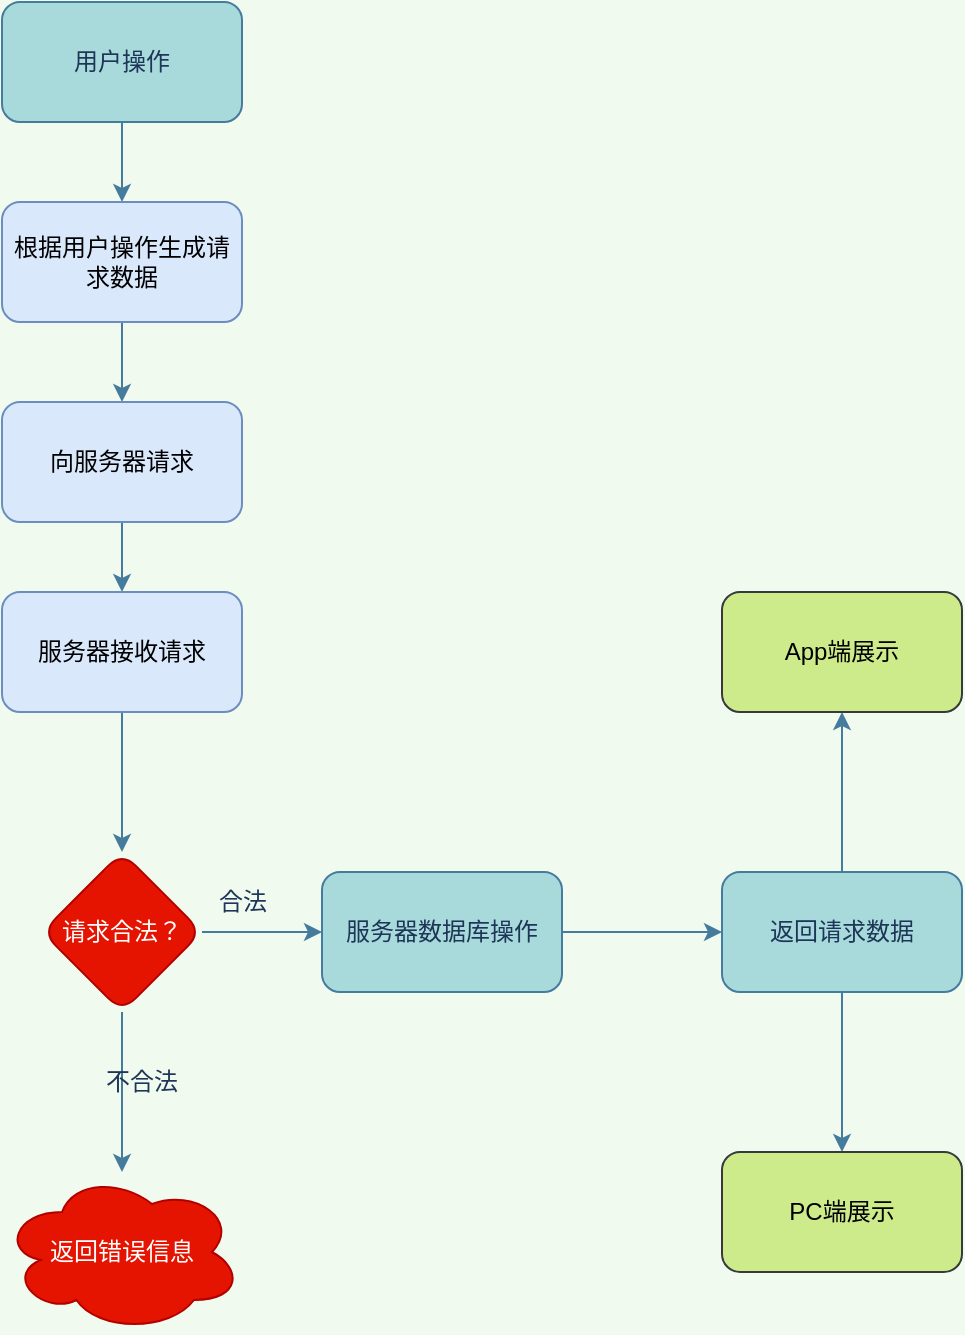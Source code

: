 <mxfile version="14.5.0" type="github">
  <diagram id="80ylbfmTlD60WJI6vFf6" name="Page-1">
    <mxGraphModel dx="2249" dy="762" grid="1" gridSize="10" guides="1" tooltips="1" connect="1" arrows="1" fold="1" page="1" pageScale="1" pageWidth="827" pageHeight="1169" background="#F1FAEE" math="0" shadow="0">
      <root>
        <mxCell id="0" />
        <mxCell id="1" parent="0" />
        <mxCell id="9JsJorUlx26WbjZtNGR6-43" value="" style="edgeStyle=orthogonalEdgeStyle;curved=0;rounded=1;sketch=0;orthogonalLoop=1;jettySize=auto;html=1;strokeColor=#457B9D;fillColor=#A8DADC;fontColor=#1D3557;" edge="1" parent="1" source="9JsJorUlx26WbjZtNGR6-1" target="9JsJorUlx26WbjZtNGR6-42">
          <mxGeometry relative="1" as="geometry" />
        </mxCell>
        <mxCell id="9JsJorUlx26WbjZtNGR6-1" value="用户操作" style="rounded=1;whiteSpace=wrap;html=1;fillColor=#A8DADC;strokeColor=#457B9D;fontColor=#1D3557;" vertex="1" parent="1">
          <mxGeometry x="-480" y="230" width="120" height="60" as="geometry" />
        </mxCell>
        <mxCell id="9JsJorUlx26WbjZtNGR6-45" value="" style="edgeStyle=orthogonalEdgeStyle;curved=0;rounded=1;sketch=0;orthogonalLoop=1;jettySize=auto;html=1;strokeColor=#457B9D;fillColor=#A8DADC;fontColor=#1D3557;" edge="1" parent="1" source="9JsJorUlx26WbjZtNGR6-42" target="9JsJorUlx26WbjZtNGR6-44">
          <mxGeometry relative="1" as="geometry" />
        </mxCell>
        <mxCell id="9JsJorUlx26WbjZtNGR6-42" value="根据用户操作生成请求数据" style="whiteSpace=wrap;html=1;rounded=1;strokeColor=#6c8ebf;fillColor=#dae8fc;" vertex="1" parent="1">
          <mxGeometry x="-480" y="330" width="120" height="60" as="geometry" />
        </mxCell>
        <mxCell id="9JsJorUlx26WbjZtNGR6-47" value="" style="edgeStyle=orthogonalEdgeStyle;curved=0;rounded=1;sketch=0;orthogonalLoop=1;jettySize=auto;html=1;strokeColor=#457B9D;fillColor=#A8DADC;fontColor=#1D3557;" edge="1" parent="1" source="9JsJorUlx26WbjZtNGR6-44" target="9JsJorUlx26WbjZtNGR6-46">
          <mxGeometry relative="1" as="geometry" />
        </mxCell>
        <mxCell id="9JsJorUlx26WbjZtNGR6-44" value="向服务器请求" style="whiteSpace=wrap;html=1;rounded=1;strokeColor=#6c8ebf;fillColor=#dae8fc;" vertex="1" parent="1">
          <mxGeometry x="-480" y="430" width="120" height="60" as="geometry" />
        </mxCell>
        <mxCell id="9JsJorUlx26WbjZtNGR6-49" value="" style="edgeStyle=orthogonalEdgeStyle;curved=0;rounded=1;sketch=0;orthogonalLoop=1;jettySize=auto;html=1;strokeColor=#457B9D;fillColor=#A8DADC;fontColor=#1D3557;" edge="1" parent="1" source="9JsJorUlx26WbjZtNGR6-46" target="9JsJorUlx26WbjZtNGR6-48">
          <mxGeometry relative="1" as="geometry" />
        </mxCell>
        <mxCell id="9JsJorUlx26WbjZtNGR6-46" value="服务器接收请求" style="whiteSpace=wrap;html=1;rounded=1;strokeColor=#6c8ebf;fillColor=#dae8fc;" vertex="1" parent="1">
          <mxGeometry x="-480" y="525" width="120" height="60" as="geometry" />
        </mxCell>
        <mxCell id="9JsJorUlx26WbjZtNGR6-51" value="" style="edgeStyle=orthogonalEdgeStyle;curved=0;rounded=1;sketch=0;orthogonalLoop=1;jettySize=auto;html=1;strokeColor=#457B9D;fillColor=#A8DADC;fontColor=#1D3557;" edge="1" parent="1" source="9JsJorUlx26WbjZtNGR6-48" target="9JsJorUlx26WbjZtNGR6-50">
          <mxGeometry relative="1" as="geometry" />
        </mxCell>
        <mxCell id="9JsJorUlx26WbjZtNGR6-54" value="" style="edgeStyle=orthogonalEdgeStyle;curved=0;rounded=1;sketch=0;orthogonalLoop=1;jettySize=auto;html=1;strokeColor=#457B9D;fillColor=#A8DADC;fontColor=#1D3557;" edge="1" parent="1" source="9JsJorUlx26WbjZtNGR6-48" target="9JsJorUlx26WbjZtNGR6-53">
          <mxGeometry relative="1" as="geometry" />
        </mxCell>
        <mxCell id="9JsJorUlx26WbjZtNGR6-48" value="请求合法？" style="rhombus;whiteSpace=wrap;html=1;rounded=1;fontColor=#ffffff;strokeColor=#B20000;fillColor=#e51400;" vertex="1" parent="1">
          <mxGeometry x="-460" y="655" width="80" height="80" as="geometry" />
        </mxCell>
        <mxCell id="9JsJorUlx26WbjZtNGR6-50" value="返回错误信息" style="ellipse;shape=cloud;whiteSpace=wrap;html=1;rounded=1;fontColor=#ffffff;strokeColor=#B20000;fillColor=#e51400;" vertex="1" parent="1">
          <mxGeometry x="-480" y="815" width="120" height="80" as="geometry" />
        </mxCell>
        <mxCell id="9JsJorUlx26WbjZtNGR6-52" value="不合法" style="text;html=1;strokeColor=none;fillColor=none;align=center;verticalAlign=middle;whiteSpace=wrap;rounded=0;sketch=0;fontColor=#1D3557;" vertex="1" parent="1">
          <mxGeometry x="-430" y="760" width="40" height="20" as="geometry" />
        </mxCell>
        <mxCell id="9JsJorUlx26WbjZtNGR6-57" value="" style="edgeStyle=orthogonalEdgeStyle;curved=0;rounded=1;sketch=0;orthogonalLoop=1;jettySize=auto;html=1;strokeColor=#457B9D;fillColor=#A8DADC;fontColor=#1D3557;" edge="1" parent="1" source="9JsJorUlx26WbjZtNGR6-53" target="9JsJorUlx26WbjZtNGR6-56">
          <mxGeometry relative="1" as="geometry" />
        </mxCell>
        <mxCell id="9JsJorUlx26WbjZtNGR6-53" value="服务器数据库操作" style="whiteSpace=wrap;html=1;rounded=1;fontColor=#1D3557;strokeColor=#457B9D;fillColor=#A8DADC;" vertex="1" parent="1">
          <mxGeometry x="-320" y="665" width="120" height="60" as="geometry" />
        </mxCell>
        <mxCell id="9JsJorUlx26WbjZtNGR6-55" value="合法" style="text;html=1;align=center;verticalAlign=middle;resizable=0;points=[];autosize=1;fontColor=#1D3557;" vertex="1" parent="1">
          <mxGeometry x="-380" y="670" width="40" height="20" as="geometry" />
        </mxCell>
        <mxCell id="9JsJorUlx26WbjZtNGR6-59" value="" style="edgeStyle=orthogonalEdgeStyle;curved=0;rounded=1;sketch=0;orthogonalLoop=1;jettySize=auto;html=1;strokeColor=#457B9D;fillColor=#A8DADC;fontColor=#1D3557;" edge="1" parent="1" source="9JsJorUlx26WbjZtNGR6-56" target="9JsJorUlx26WbjZtNGR6-58">
          <mxGeometry relative="1" as="geometry" />
        </mxCell>
        <mxCell id="9JsJorUlx26WbjZtNGR6-61" value="" style="edgeStyle=orthogonalEdgeStyle;curved=0;rounded=1;sketch=0;orthogonalLoop=1;jettySize=auto;html=1;strokeColor=#457B9D;fillColor=#A8DADC;fontColor=#1D3557;" edge="1" parent="1" source="9JsJorUlx26WbjZtNGR6-56" target="9JsJorUlx26WbjZtNGR6-60">
          <mxGeometry relative="1" as="geometry" />
        </mxCell>
        <mxCell id="9JsJorUlx26WbjZtNGR6-56" value="返回请求数据" style="whiteSpace=wrap;html=1;rounded=1;fontColor=#1D3557;strokeColor=#457B9D;fillColor=#A8DADC;" vertex="1" parent="1">
          <mxGeometry x="-120" y="665" width="120" height="60" as="geometry" />
        </mxCell>
        <mxCell id="9JsJorUlx26WbjZtNGR6-58" value="App端展示" style="whiteSpace=wrap;html=1;rounded=1;strokeColor=#36393d;fillColor=#cdeb8b;" vertex="1" parent="1">
          <mxGeometry x="-120" y="525" width="120" height="60" as="geometry" />
        </mxCell>
        <mxCell id="9JsJorUlx26WbjZtNGR6-60" value="PC端展示" style="whiteSpace=wrap;html=1;rounded=1;strokeColor=#36393d;fillColor=#cdeb8b;" vertex="1" parent="1">
          <mxGeometry x="-120" y="805" width="120" height="60" as="geometry" />
        </mxCell>
      </root>
    </mxGraphModel>
  </diagram>
</mxfile>
